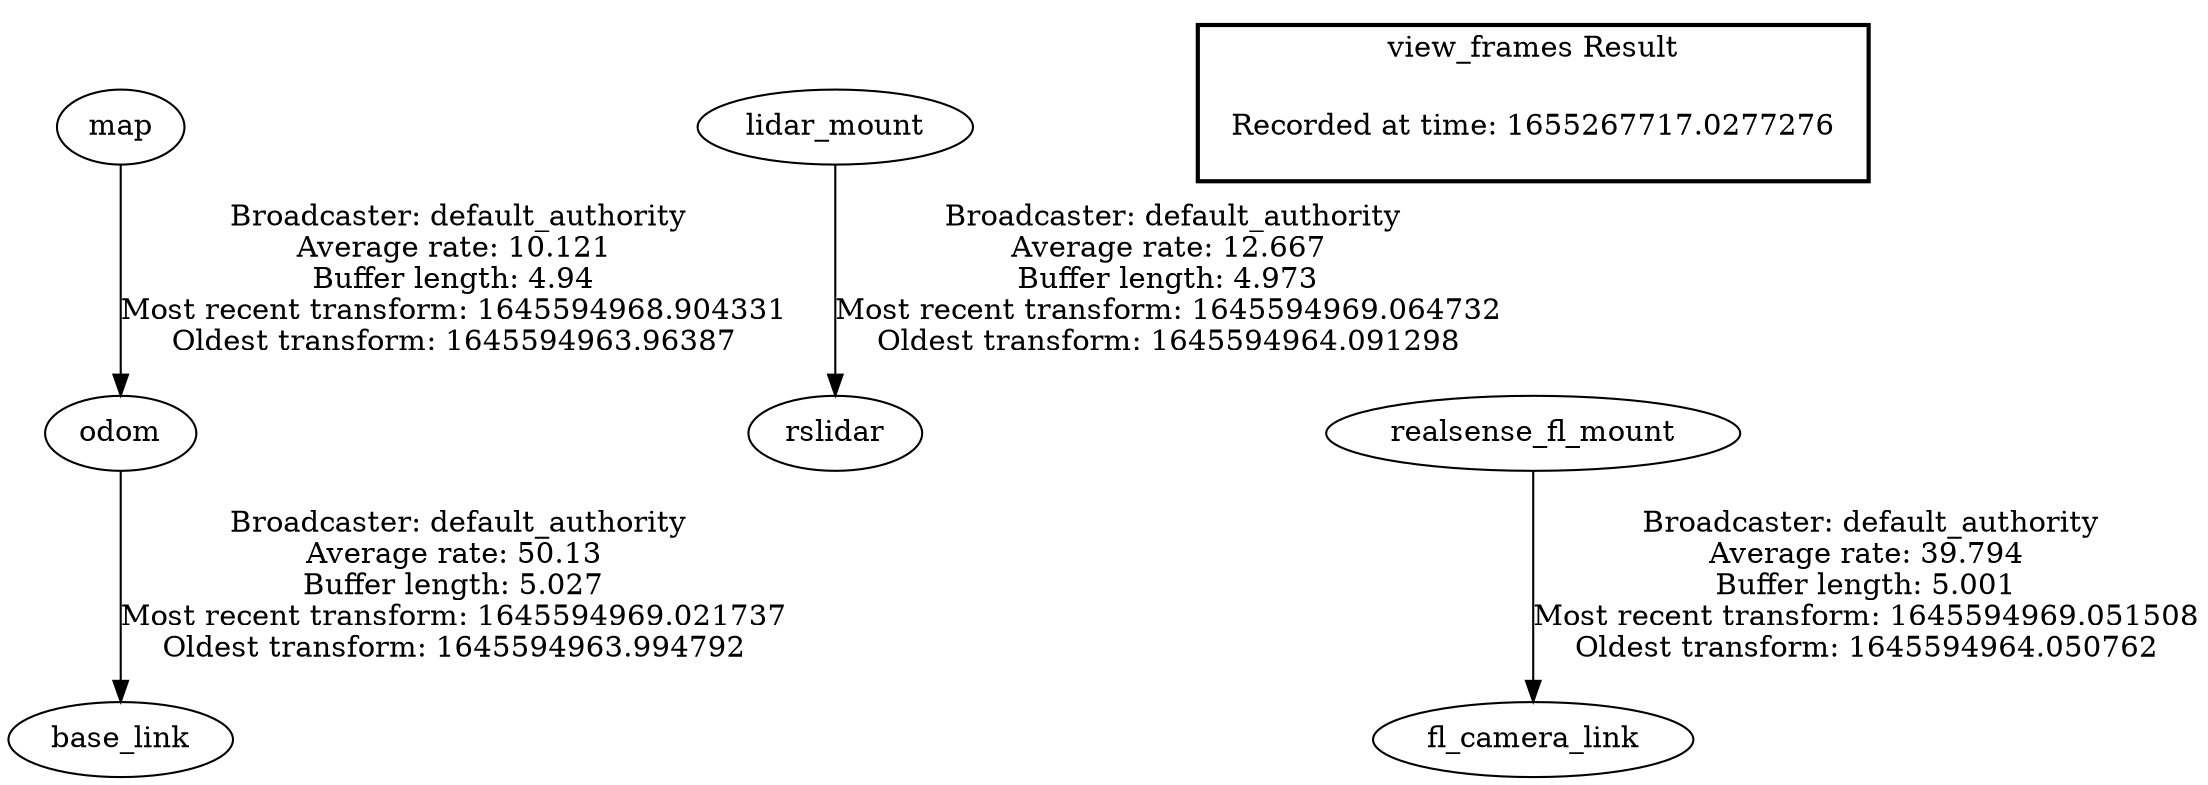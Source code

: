 digraph G {
"odom" -> "base_link"[label=" Broadcaster: default_authority\nAverage rate: 50.13\nBuffer length: 5.027\nMost recent transform: 1645594969.021737\nOldest transform: 1645594963.994792\n"];
"map" -> "odom"[label=" Broadcaster: default_authority\nAverage rate: 10.121\nBuffer length: 4.94\nMost recent transform: 1645594968.904331\nOldest transform: 1645594963.96387\n"];
"lidar_mount" -> "rslidar"[label=" Broadcaster: default_authority\nAverage rate: 12.667\nBuffer length: 4.973\nMost recent transform: 1645594969.064732\nOldest transform: 1645594964.091298\n"];
"realsense_fl_mount" -> "fl_camera_link"[label=" Broadcaster: default_authority\nAverage rate: 39.794\nBuffer length: 5.001\nMost recent transform: 1645594969.051508\nOldest transform: 1645594964.050762\n"];
edge [style=invis];
 subgraph cluster_legend { style=bold; color=black; label ="view_frames Result";
"Recorded at time: 1655267717.0277276"[ shape=plaintext ] ;
}->"realsense_fl_mount";
}